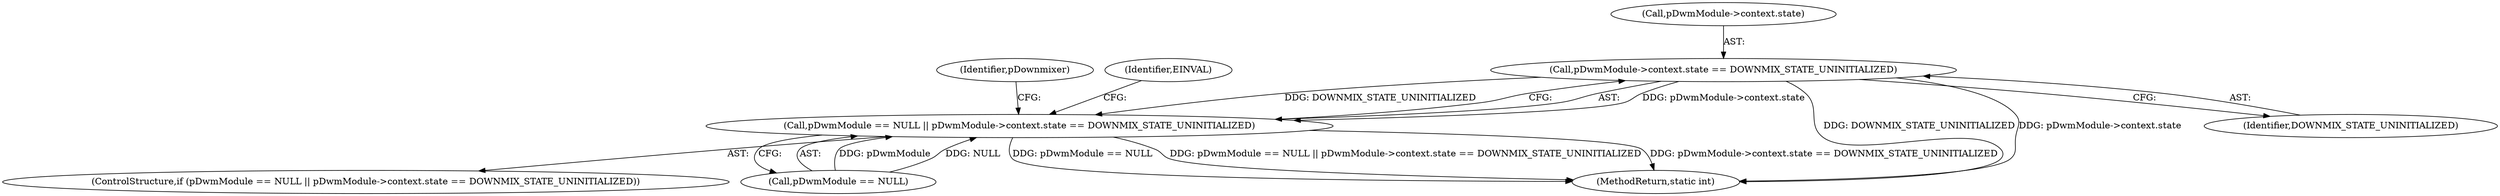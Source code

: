 digraph "0_Android_aeea52da00d210587fb3ed895de3d5f2e0264c88_0@pointer" {
"1000121" [label="(Call,pDwmModule->context.state == DOWNMIX_STATE_UNINITIALIZED)"];
"1000117" [label="(Call,pDwmModule == NULL || pDwmModule->context.state == DOWNMIX_STATE_UNINITIALIZED)"];
"1000548" [label="(MethodReturn,static int)"];
"1000133" [label="(Identifier,pDownmixer)"];
"1000131" [label="(Identifier,EINVAL)"];
"1000117" [label="(Call,pDwmModule == NULL || pDwmModule->context.state == DOWNMIX_STATE_UNINITIALIZED)"];
"1000116" [label="(ControlStructure,if (pDwmModule == NULL || pDwmModule->context.state == DOWNMIX_STATE_UNINITIALIZED))"];
"1000118" [label="(Call,pDwmModule == NULL)"];
"1000127" [label="(Identifier,DOWNMIX_STATE_UNINITIALIZED)"];
"1000122" [label="(Call,pDwmModule->context.state)"];
"1000121" [label="(Call,pDwmModule->context.state == DOWNMIX_STATE_UNINITIALIZED)"];
"1000121" -> "1000117"  [label="AST: "];
"1000121" -> "1000127"  [label="CFG: "];
"1000122" -> "1000121"  [label="AST: "];
"1000127" -> "1000121"  [label="AST: "];
"1000117" -> "1000121"  [label="CFG: "];
"1000121" -> "1000548"  [label="DDG: DOWNMIX_STATE_UNINITIALIZED"];
"1000121" -> "1000548"  [label="DDG: pDwmModule->context.state"];
"1000121" -> "1000117"  [label="DDG: pDwmModule->context.state"];
"1000121" -> "1000117"  [label="DDG: DOWNMIX_STATE_UNINITIALIZED"];
"1000117" -> "1000116"  [label="AST: "];
"1000117" -> "1000118"  [label="CFG: "];
"1000118" -> "1000117"  [label="AST: "];
"1000131" -> "1000117"  [label="CFG: "];
"1000133" -> "1000117"  [label="CFG: "];
"1000117" -> "1000548"  [label="DDG: pDwmModule == NULL || pDwmModule->context.state == DOWNMIX_STATE_UNINITIALIZED"];
"1000117" -> "1000548"  [label="DDG: pDwmModule->context.state == DOWNMIX_STATE_UNINITIALIZED"];
"1000117" -> "1000548"  [label="DDG: pDwmModule == NULL"];
"1000118" -> "1000117"  [label="DDG: pDwmModule"];
"1000118" -> "1000117"  [label="DDG: NULL"];
}

